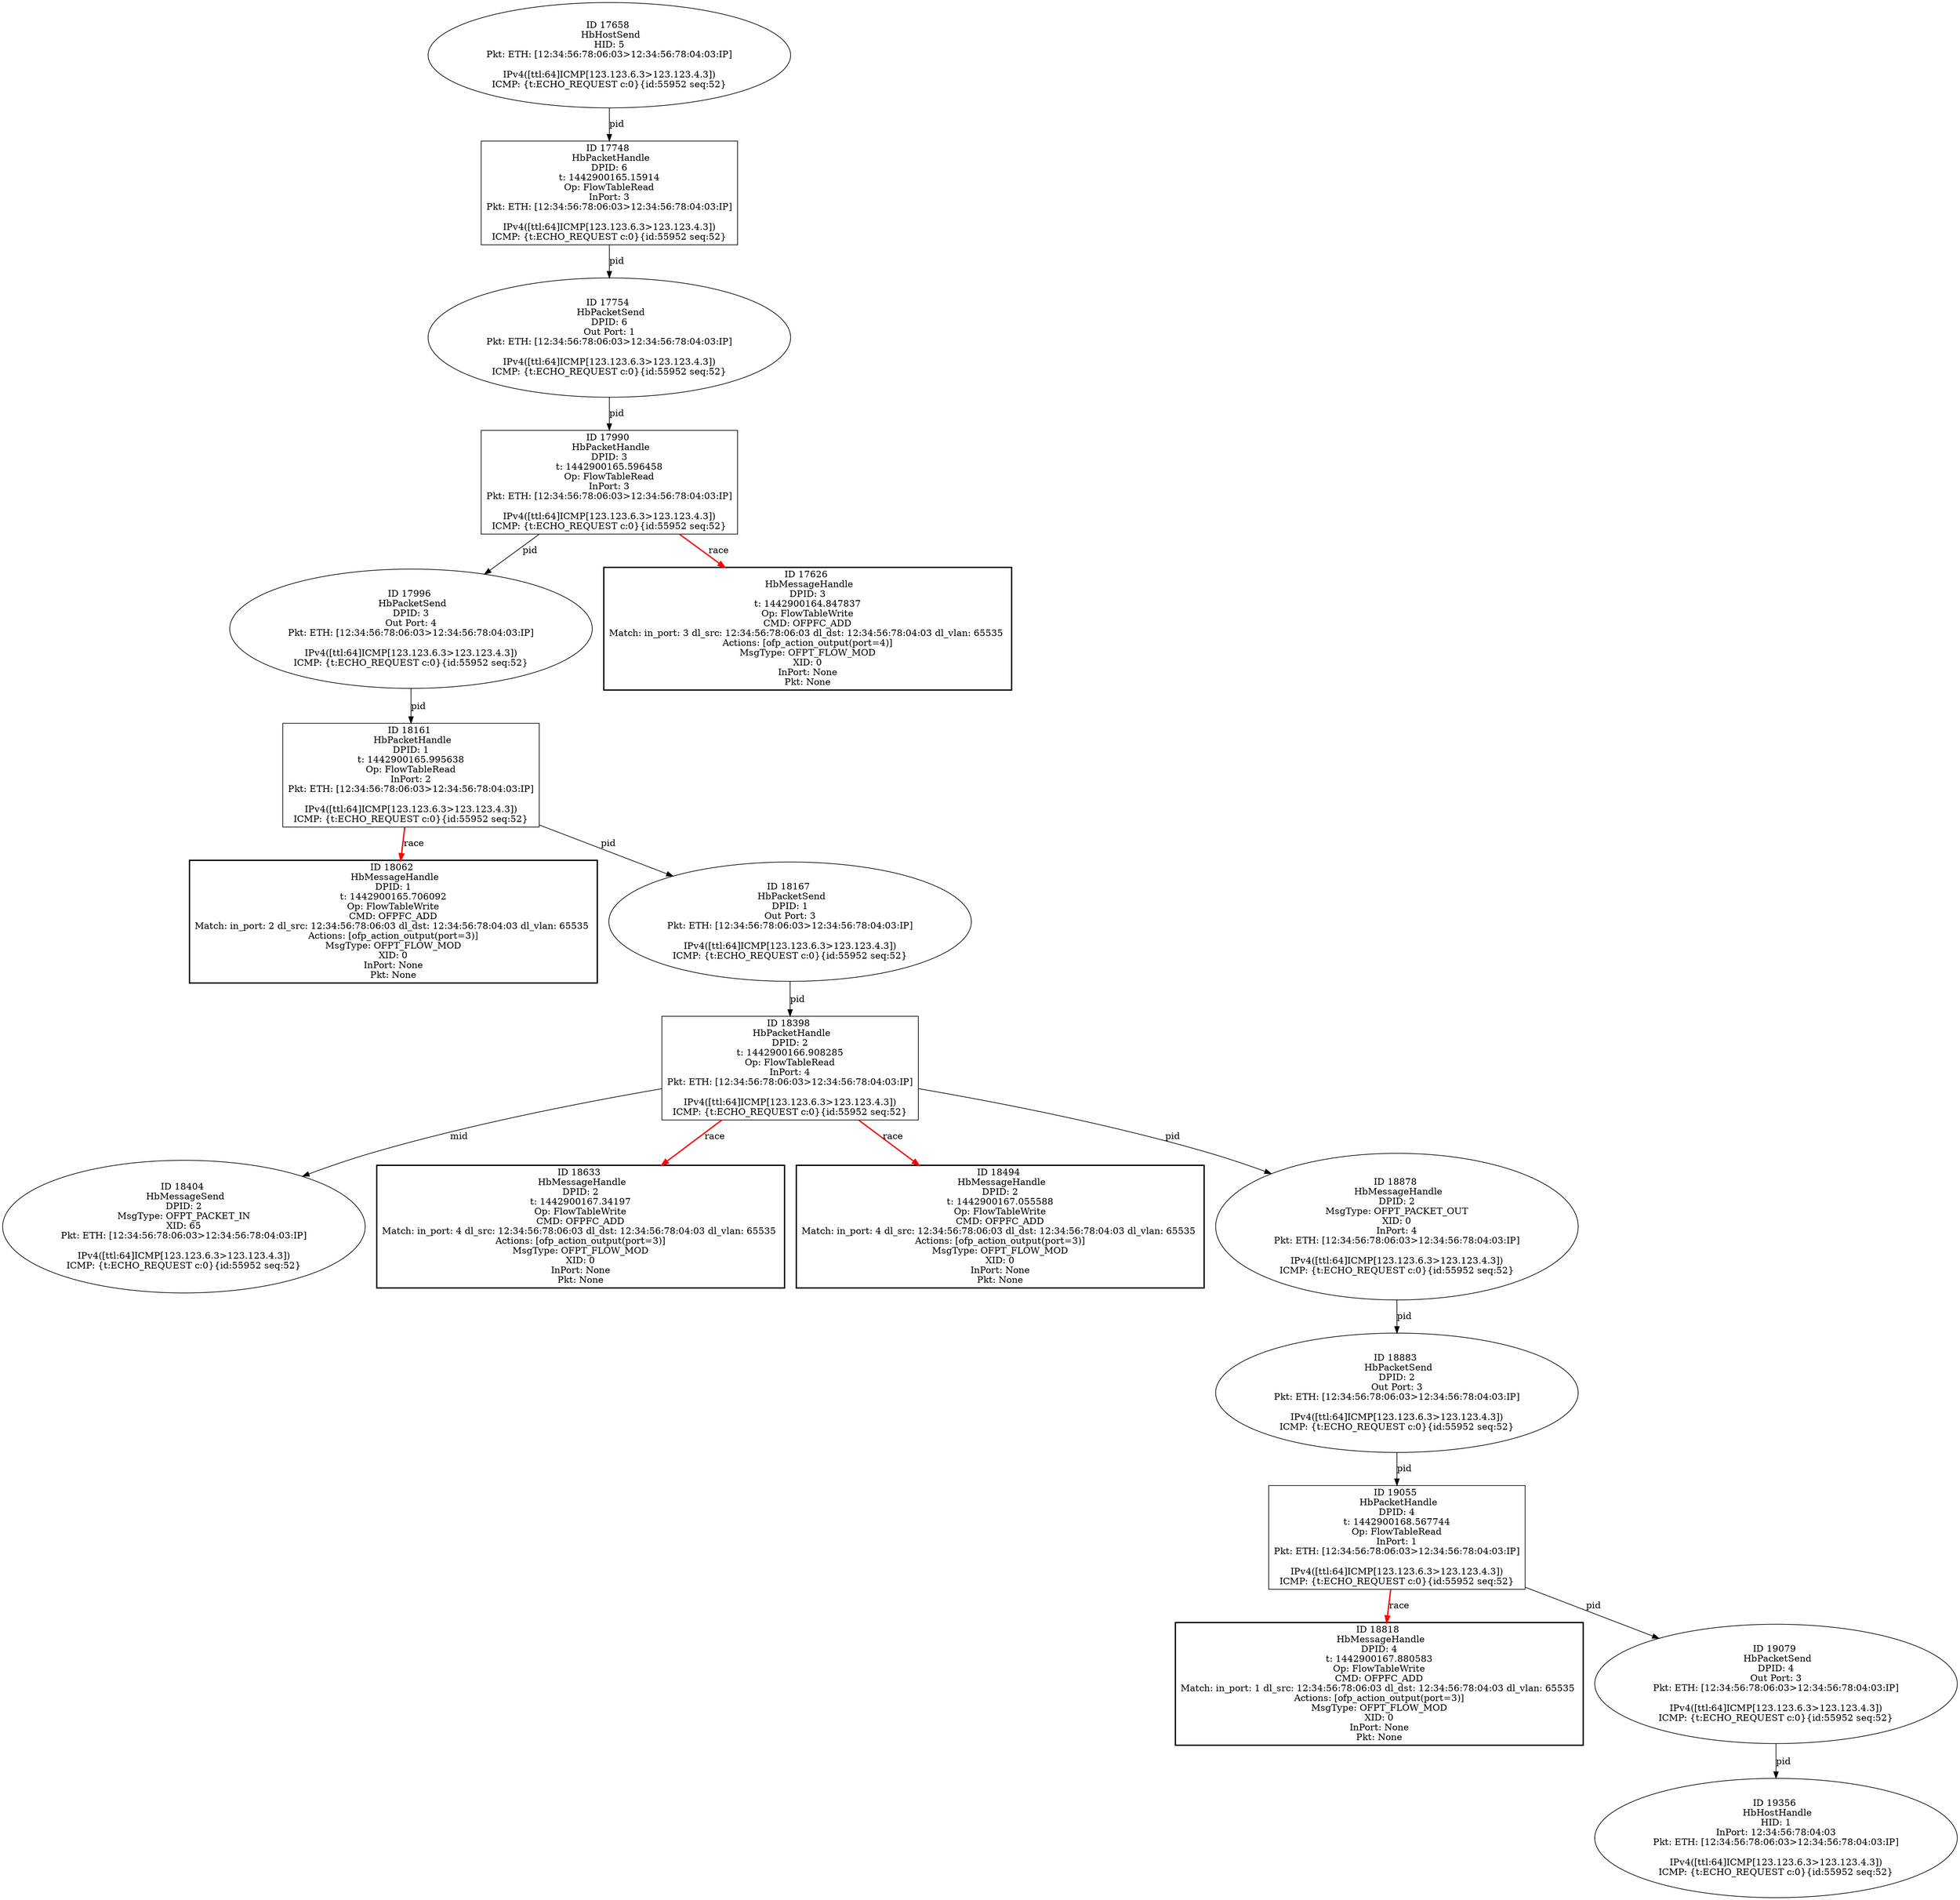 strict digraph G {
18818 [shape=box, style=bold, event=<hb_events.HbMessageHandle object at 0x10bea9350>, label="ID 18818 
 HbMessageHandle
DPID: 4
t: 1442900167.880583
Op: FlowTableWrite
CMD: OFPFC_ADD
Match: in_port: 1 dl_src: 12:34:56:78:06:03 dl_dst: 12:34:56:78:04:03 dl_vlan: 65535 
Actions: [ofp_action_output(port=3)]
MsgType: OFPT_FLOW_MOD
XID: 0
InPort: None
Pkt: None"];
18883 [shape=oval, event=<hb_events.HbPacketSend object at 0x10bf2bb90>, label="ID 18883 
 HbPacketSend
DPID: 2
Out Port: 3
Pkt: ETH: [12:34:56:78:06:03>12:34:56:78:04:03:IP]

IPv4([ttl:64]ICMP[123.123.6.3>123.123.4.3])
ICMP: {t:ECHO_REQUEST c:0}{id:55952 seq:52}"];
18404 [shape=oval, event=<hb_events.HbMessageSend object at 0x10bc1a890>, label="ID 18404 
 HbMessageSend
DPID: 2
MsgType: OFPT_PACKET_IN
XID: 65
Pkt: ETH: [12:34:56:78:06:03>12:34:56:78:04:03:IP]

IPv4([ttl:64]ICMP[123.123.6.3>123.123.4.3])
ICMP: {t:ECHO_REQUEST c:0}{id:55952 seq:52}"];
17990 [shape=box, event=<hb_events.HbPacketHandle object at 0x10b9f4c10>, label="ID 17990 
 HbPacketHandle
DPID: 3
t: 1442900165.596458
Op: FlowTableRead
InPort: 3
Pkt: ETH: [12:34:56:78:06:03>12:34:56:78:04:03:IP]

IPv4([ttl:64]ICMP[123.123.6.3>123.123.4.3])
ICMP: {t:ECHO_REQUEST c:0}{id:55952 seq:52}"];
19079 [shape=oval, event=<hb_events.HbPacketSend object at 0x10bfe9710>, label="ID 19079 
 HbPacketSend
DPID: 4
Out Port: 3
Pkt: ETH: [12:34:56:78:06:03>12:34:56:78:04:03:IP]

IPv4([ttl:64]ICMP[123.123.6.3>123.123.4.3])
ICMP: {t:ECHO_REQUEST c:0}{id:55952 seq:52}"];
18633 [shape=box, style=bold, event=<hb_events.HbMessageHandle object at 0x10bd7d290>, label="ID 18633 
 HbMessageHandle
DPID: 2
t: 1442900167.34197
Op: FlowTableWrite
CMD: OFPFC_ADD
Match: in_port: 4 dl_src: 12:34:56:78:06:03 dl_dst: 12:34:56:78:04:03 dl_vlan: 65535 
Actions: [ofp_action_output(port=3)]
MsgType: OFPT_FLOW_MOD
XID: 0
InPort: None
Pkt: None"];
18494 [shape=box, style=bold, event=<hb_events.HbMessageHandle object at 0x10bcc82d0>, label="ID 18494 
 HbMessageHandle
DPID: 2
t: 1442900167.055588
Op: FlowTableWrite
CMD: OFPFC_ADD
Match: in_port: 4 dl_src: 12:34:56:78:06:03 dl_dst: 12:34:56:78:04:03 dl_vlan: 65535 
Actions: [ofp_action_output(port=3)]
MsgType: OFPT_FLOW_MOD
XID: 0
InPort: None
Pkt: None"];
17996 [shape=oval, event=<hb_events.HbPacketSend object at 0x10b9f4e50>, label="ID 17996 
 HbPacketSend
DPID: 3
Out Port: 4
Pkt: ETH: [12:34:56:78:06:03>12:34:56:78:04:03:IP]

IPv4([ttl:64]ICMP[123.123.6.3>123.123.4.3])
ICMP: {t:ECHO_REQUEST c:0}{id:55952 seq:52}"];
18062 [shape=box, style=bold, event=<hb_events.HbMessageHandle object at 0x10ba2c810>, label="ID 18062 
 HbMessageHandle
DPID: 1
t: 1442900165.706092
Op: FlowTableWrite
CMD: OFPFC_ADD
Match: in_port: 2 dl_src: 12:34:56:78:06:03 dl_dst: 12:34:56:78:04:03 dl_vlan: 65535 
Actions: [ofp_action_output(port=3)]
MsgType: OFPT_FLOW_MOD
XID: 0
InPort: None
Pkt: None"];
19055 [shape=box, event=<hb_events.HbPacketHandle object at 0x10bfe2d90>, label="ID 19055 
 HbPacketHandle
DPID: 4
t: 1442900168.567744
Op: FlowTableRead
InPort: 1
Pkt: ETH: [12:34:56:78:06:03>12:34:56:78:04:03:IP]

IPv4([ttl:64]ICMP[123.123.6.3>123.123.4.3])
ICMP: {t:ECHO_REQUEST c:0}{id:55952 seq:52}"];
18161 [shape=box, event=<hb_events.HbPacketHandle object at 0x10bad7810>, label="ID 18161 
 HbPacketHandle
DPID: 1
t: 1442900165.995638
Op: FlowTableRead
InPort: 2
Pkt: ETH: [12:34:56:78:06:03>12:34:56:78:04:03:IP]

IPv4([ttl:64]ICMP[123.123.6.3>123.123.4.3])
ICMP: {t:ECHO_REQUEST c:0}{id:55952 seq:52}"];
17748 [shape=box, event=<hb_events.HbPacketHandle object at 0x10b8bee50>, label="ID 17748 
 HbPacketHandle
DPID: 6
t: 1442900165.15914
Op: FlowTableRead
InPort: 3
Pkt: ETH: [12:34:56:78:06:03>12:34:56:78:04:03:IP]

IPv4([ttl:64]ICMP[123.123.6.3>123.123.4.3])
ICMP: {t:ECHO_REQUEST c:0}{id:55952 seq:52}"];
18878 [shape=oval, event=<hb_events.HbMessageHandle object at 0x10bf1ed50>, label="ID 18878 
 HbMessageHandle
DPID: 2
MsgType: OFPT_PACKET_OUT
XID: 0
InPort: 4
Pkt: ETH: [12:34:56:78:06:03>12:34:56:78:04:03:IP]

IPv4([ttl:64]ICMP[123.123.6.3>123.123.4.3])
ICMP: {t:ECHO_REQUEST c:0}{id:55952 seq:52}"];
18167 [shape=oval, event=<hb_events.HbPacketSend object at 0x10bad7650>, label="ID 18167 
 HbPacketSend
DPID: 1
Out Port: 3
Pkt: ETH: [12:34:56:78:06:03>12:34:56:78:04:03:IP]

IPv4([ttl:64]ICMP[123.123.6.3>123.123.4.3])
ICMP: {t:ECHO_REQUEST c:0}{id:55952 seq:52}"];
17626 [shape=box, style=bold, event=<hb_events.HbMessageHandle object at 0x10b832110>, label="ID 17626 
 HbMessageHandle
DPID: 3
t: 1442900164.847837
Op: FlowTableWrite
CMD: OFPFC_ADD
Match: in_port: 3 dl_src: 12:34:56:78:06:03 dl_dst: 12:34:56:78:04:03 dl_vlan: 65535 
Actions: [ofp_action_output(port=4)]
MsgType: OFPT_FLOW_MOD
XID: 0
InPort: None
Pkt: None"];
17658 [shape=oval, event=<hb_events.HbHostSend object at 0x10b849e10>, label="ID 17658 
 HbHostSend
HID: 5
Pkt: ETH: [12:34:56:78:06:03>12:34:56:78:04:03:IP]

IPv4([ttl:64]ICMP[123.123.6.3>123.123.4.3])
ICMP: {t:ECHO_REQUEST c:0}{id:55952 seq:52}"];
19356 [shape=oval, event=<hb_events.HbHostHandle object at 0x10c0fd9d0>, label="ID 19356 
 HbHostHandle
HID: 1
InPort: 12:34:56:78:04:03
Pkt: ETH: [12:34:56:78:06:03>12:34:56:78:04:03:IP]

IPv4([ttl:64]ICMP[123.123.6.3>123.123.4.3])
ICMP: {t:ECHO_REQUEST c:0}{id:55952 seq:52}"];
17754 [shape=oval, event=<hb_events.HbPacketSend object at 0x10b8c33d0>, label="ID 17754 
 HbPacketSend
DPID: 6
Out Port: 1
Pkt: ETH: [12:34:56:78:06:03>12:34:56:78:04:03:IP]

IPv4([ttl:64]ICMP[123.123.6.3>123.123.4.3])
ICMP: {t:ECHO_REQUEST c:0}{id:55952 seq:52}"];
18398 [shape=box, event=<hb_events.HbPacketHandle object at 0x10bc1a1d0>, label="ID 18398 
 HbPacketHandle
DPID: 2
t: 1442900166.908285
Op: FlowTableRead
InPort: 4
Pkt: ETH: [12:34:56:78:06:03>12:34:56:78:04:03:IP]

IPv4([ttl:64]ICMP[123.123.6.3>123.123.4.3])
ICMP: {t:ECHO_REQUEST c:0}{id:55952 seq:52}"];
18883 -> 19055  [rel=pid, label=pid];
17990 -> 17626  [harmful=True, color=red, style=bold, rel=race, label=race];
17990 -> 17996  [rel=pid, label=pid];
19079 -> 19356  [rel=pid, label=pid];
17996 -> 18161  [rel=pid, label=pid];
19055 -> 18818  [harmful=True, color=red, style=bold, rel=race, label=race];
19055 -> 19079  [rel=pid, label=pid];
18161 -> 18062  [harmful=True, color=red, style=bold, rel=race, label=race];
18161 -> 18167  [rel=pid, label=pid];
17748 -> 17754  [rel=pid, label=pid];
18398 -> 18633  [harmful=True, color=red, style=bold, rel=race, label=race];
18398 -> 18404  [rel=mid, label=mid];
18398 -> 18494  [harmful=True, color=red, style=bold, rel=race, label=race];
18398 -> 18878  [rel=pid, label=pid];
18167 -> 18398  [rel=pid, label=pid];
17658 -> 17748  [rel=pid, label=pid];
17754 -> 17990  [rel=pid, label=pid];
18878 -> 18883  [rel=pid, label=pid];
}
